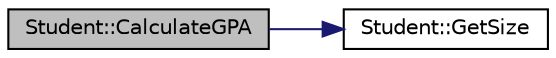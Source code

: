 digraph G
{
  edge [fontname="Helvetica",fontsize=10,labelfontname="Helvetica",labelfontsize=10];
  node [fontname="Helvetica",fontsize=10,shape=record];
  rankdir=LR;
  Node1 [label="Student::CalculateGPA",height=0.2,width=0.4,color="black", fillcolor="grey75", style="filled" fontcolor="black"];
  Node1 -> Node2 [color="midnightblue",fontsize=10,style="solid",fontname="Helvetica"];
  Node2 [label="Student::GetSize",height=0.2,width=0.4,color="black", fillcolor="white", style="filled",URL="$class_student.html#105dc2ff62873b83d32edea845cdfa4b",tooltip="Returns the amount of initialised object in the vector."];
}
